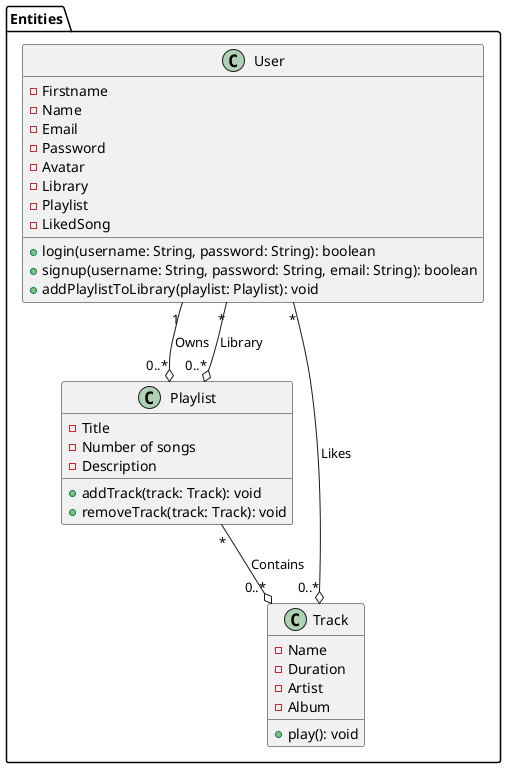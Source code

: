 @startuml Gregofy

!define ManyToMany relationship

package "Entities" {
  class User {
    - Firstname
    - Name
    - Email
    - Password
    - Avatar
    - Library
    - Playlist
    - LikedSong
    + login(username: String, password: String): boolean
    + signup(username: String, password: String, email: String): boolean
    + addPlaylistToLibrary(playlist: Playlist): void
  }

  class Playlist {
    - Title
    - Number of songs
    - Description
    + addTrack(track: Track): void
    + removeTrack(track: Track): void
  }

  class Track {
    - Name
    - Duration
    - Artist
    - Album
    + play(): void
  }
}

User "1" --o "0..*" Playlist : Owns
User "*" --o "0..*" Track : Likes
User "*" --o "0..*" Playlist : Library
Playlist "*" --o "0..*" Track : Contains

@enduml